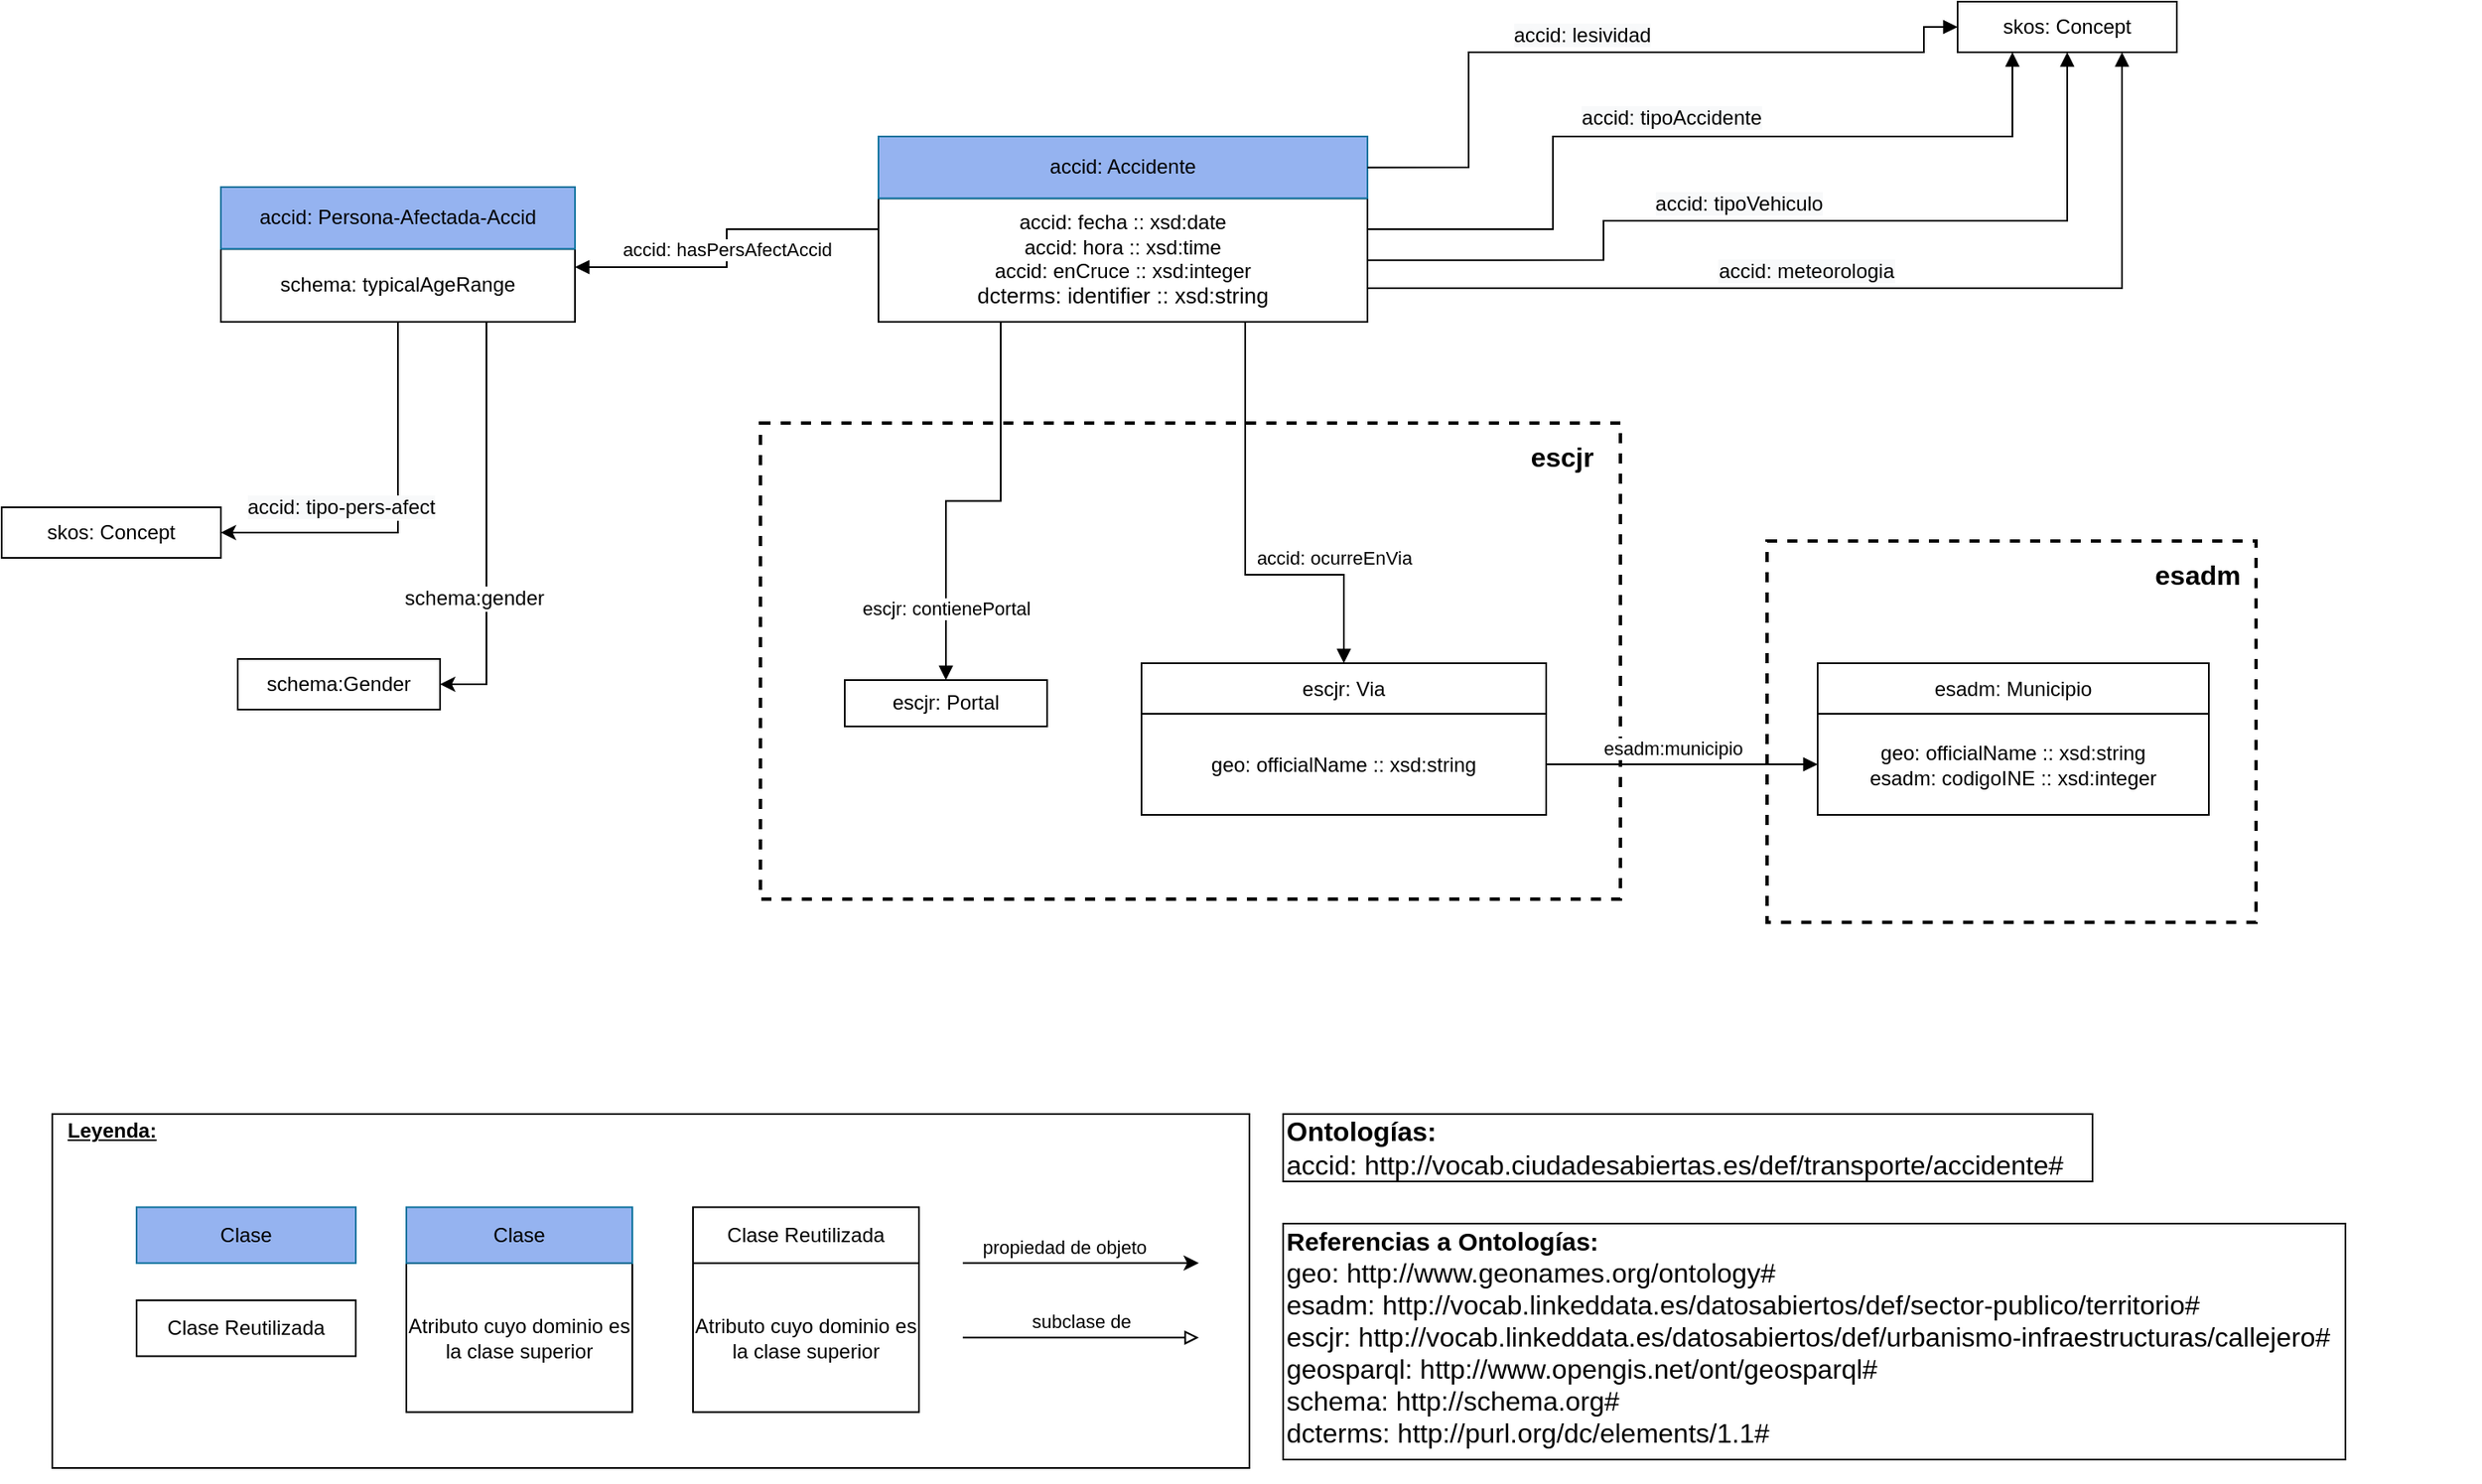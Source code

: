 <mxfile version="13.0.3" type="device"><diagram id="omSl9vWd5xuVwca_9p6k" name="Page-1"><mxGraphModel dx="1773" dy="1777" grid="1" gridSize="10" guides="1" tooltips="1" connect="1" arrows="1" fold="1" page="1" pageScale="1" pageWidth="827" pageHeight="1169" math="0" shadow="0"><root><mxCell id="0"/><mxCell id="1" parent="0"/><mxCell id="w0GyYD44RpjXEdsBe1_z-1" value="" style="group" vertex="1" connectable="0" parent="1"><mxGeometry x="-190" y="450" width="710" height="210" as="geometry"/></mxCell><mxCell id="w0GyYD44RpjXEdsBe1_z-2" value="Clase" style="rounded=0;whiteSpace=wrap;html=1;fillColor=#95B3F0;strokeColor=#10739e;" vertex="1" parent="w0GyYD44RpjXEdsBe1_z-1"><mxGeometry x="50" y="55.263" width="130" height="33.158" as="geometry"/></mxCell><mxCell id="w0GyYD44RpjXEdsBe1_z-3" value="Clase Reutilizada" style="rounded=0;whiteSpace=wrap;html=1;" vertex="1" parent="w0GyYD44RpjXEdsBe1_z-1"><mxGeometry x="50" y="110.526" width="130" height="33.158" as="geometry"/></mxCell><mxCell id="w0GyYD44RpjXEdsBe1_z-4" value="" style="group" vertex="1" connectable="0" parent="w0GyYD44RpjXEdsBe1_z-1"><mxGeometry x="210" y="55.263" width="134" height="121.579" as="geometry"/></mxCell><mxCell id="w0GyYD44RpjXEdsBe1_z-5" value="Atributo cuyo dominio es la clase superior" style="rounded=0;whiteSpace=wrap;html=1;" vertex="1" parent="w0GyYD44RpjXEdsBe1_z-4"><mxGeometry y="33.158" width="134" height="88.421" as="geometry"/></mxCell><mxCell id="w0GyYD44RpjXEdsBe1_z-6" value="Clase" style="rounded=0;whiteSpace=wrap;html=1;fillColor=#95B3F0;strokeColor=#10739e;" vertex="1" parent="w0GyYD44RpjXEdsBe1_z-4"><mxGeometry width="134" height="33.158" as="geometry"/></mxCell><mxCell id="w0GyYD44RpjXEdsBe1_z-7" value="" style="group" vertex="1" connectable="0" parent="w0GyYD44RpjXEdsBe1_z-1"><mxGeometry x="380" y="55.263" width="134" height="121.579" as="geometry"/></mxCell><mxCell id="w0GyYD44RpjXEdsBe1_z-8" value="Atributo cuyo dominio es la clase superior" style="rounded=0;whiteSpace=wrap;html=1;" vertex="1" parent="w0GyYD44RpjXEdsBe1_z-7"><mxGeometry y="33.158" width="134" height="88.421" as="geometry"/></mxCell><mxCell id="w0GyYD44RpjXEdsBe1_z-9" value="Clase Reutilizada" style="rounded=0;whiteSpace=wrap;html=1;" vertex="1" parent="w0GyYD44RpjXEdsBe1_z-7"><mxGeometry width="134" height="33.158" as="geometry"/></mxCell><mxCell id="w0GyYD44RpjXEdsBe1_z-10" value="" style="endArrow=classic;html=1;" edge="1" parent="w0GyYD44RpjXEdsBe1_z-1"><mxGeometry width="50" height="50" relative="1" as="geometry"><mxPoint x="540" y="88.421" as="sourcePoint"/><mxPoint x="680" y="88.421" as="targetPoint"/></mxGeometry></mxCell><mxCell id="w0GyYD44RpjXEdsBe1_z-11" value="propiedad de objeto" style="edgeLabel;html=1;align=center;verticalAlign=middle;resizable=0;points=[];" vertex="1" connectable="0" parent="w0GyYD44RpjXEdsBe1_z-10"><mxGeometry x="0.4" y="3" relative="1" as="geometry"><mxPoint x="-38" y="-7" as="offset"/></mxGeometry></mxCell><mxCell id="w0GyYD44RpjXEdsBe1_z-12" value="" style="endArrow=block;html=1;endFill=0;" edge="1" parent="w0GyYD44RpjXEdsBe1_z-1"><mxGeometry width="50" height="50" relative="1" as="geometry"><mxPoint x="540" y="132.632" as="sourcePoint"/><mxPoint x="680" y="132.632" as="targetPoint"/></mxGeometry></mxCell><mxCell id="w0GyYD44RpjXEdsBe1_z-13" value="subclase de" style="edgeLabel;html=1;align=center;verticalAlign=middle;resizable=0;points=[];" vertex="1" connectable="0" parent="w0GyYD44RpjXEdsBe1_z-12"><mxGeometry x="0.214" y="-3" relative="1" as="geometry"><mxPoint x="-15" y="-13" as="offset"/></mxGeometry></mxCell><mxCell id="w0GyYD44RpjXEdsBe1_z-14" value="&lt;b&gt;&lt;u&gt;Leyenda:&lt;/u&gt;&lt;/b&gt;" style="text;html=1;align=center;verticalAlign=middle;resizable=0;points=[];autosize=1;" vertex="1" parent="w0GyYD44RpjXEdsBe1_z-1"><mxGeometry width="70" height="20" as="geometry"/></mxCell><mxCell id="w0GyYD44RpjXEdsBe1_z-15" value="" style="rounded=0;whiteSpace=wrap;html=1;fillColor=none;" vertex="1" parent="w0GyYD44RpjXEdsBe1_z-1"><mxGeometry width="710" height="210" as="geometry"/></mxCell><mxCell id="w0GyYD44RpjXEdsBe1_z-16" value="" style="rounded=0;whiteSpace=wrap;html=1;dashed=1;fillColor=none;strokeWidth=2;" vertex="1" parent="1"><mxGeometry x="827" y="110" width="290" height="226.25" as="geometry"/></mxCell><mxCell id="w0GyYD44RpjXEdsBe1_z-17" value="" style="rounded=0;whiteSpace=wrap;html=1;dashed=1;fillColor=none;strokeWidth=2;" vertex="1" parent="1"><mxGeometry x="230" y="40" width="510" height="282.5" as="geometry"/></mxCell><mxCell id="w0GyYD44RpjXEdsBe1_z-18" style="edgeStyle=orthogonalEdgeStyle;rounded=0;orthogonalLoop=1;jettySize=auto;html=1;startArrow=block;startFill=1;endArrow=none;endFill=0;entryX=0.25;entryY=1;entryDx=0;entryDy=0;" edge="1" parent="1" source="w0GyYD44RpjXEdsBe1_z-49" target="w0GyYD44RpjXEdsBe1_z-23"><mxGeometry relative="1" as="geometry"><mxPoint x="553.5" y="540" as="targetPoint"/><mxPoint x="225" y="120" as="sourcePoint"/></mxGeometry></mxCell><mxCell id="w0GyYD44RpjXEdsBe1_z-19" value="escjr: contienePortal" style="edgeLabel;html=1;align=center;verticalAlign=middle;resizable=0;points=[];" vertex="1" connectable="0" parent="w0GyYD44RpjXEdsBe1_z-18"><mxGeometry x="-0.797" relative="1" as="geometry"><mxPoint y="-17.5" as="offset"/></mxGeometry></mxCell><mxCell id="w0GyYD44RpjXEdsBe1_z-20" style="edgeStyle=orthogonalEdgeStyle;rounded=0;orthogonalLoop=1;jettySize=auto;html=1;exitX=0.5;exitY=0;exitDx=0;exitDy=0;startArrow=block;startFill=1;endArrow=none;endFill=0;entryX=0.75;entryY=1;entryDx=0;entryDy=0;" edge="1" parent="1" source="w0GyYD44RpjXEdsBe1_z-38" target="w0GyYD44RpjXEdsBe1_z-23"><mxGeometry relative="1" as="geometry"><mxPoint x="405" y="300" as="sourcePoint"/><Array as="points"><mxPoint x="576" y="130"/><mxPoint x="518" y="130"/></Array></mxGeometry></mxCell><mxCell id="w0GyYD44RpjXEdsBe1_z-21" value="accid: ocurreEnVia" style="edgeLabel;html=1;align=center;verticalAlign=middle;resizable=0;points=[];" vertex="1" connectable="0" parent="w0GyYD44RpjXEdsBe1_z-20"><mxGeometry x="0.065" y="-3" relative="1" as="geometry"><mxPoint x="49.5" y="18" as="offset"/></mxGeometry></mxCell><mxCell id="w0GyYD44RpjXEdsBe1_z-22" value="" style="group" vertex="1" connectable="0" parent="1"><mxGeometry x="300" y="-130" width="290" height="110" as="geometry"/></mxCell><mxCell id="w0GyYD44RpjXEdsBe1_z-23" value="accid: fecha :: xsd:date&lt;br&gt;accid: hora&amp;nbsp;:: xsd:time&lt;br&gt;accid: enCruce&amp;nbsp;:: xsd:integer&lt;br&gt;&lt;font face=&quot;arial, helvetica, sans-serif&quot; size=&quot;2&quot;&gt;dcterms: identifier :: xsd:string&lt;/font&gt;" style="rounded=0;whiteSpace=wrap;html=1;" vertex="1" parent="w0GyYD44RpjXEdsBe1_z-22"><mxGeometry y="36.667" width="290" height="73.333" as="geometry"/></mxCell><mxCell id="w0GyYD44RpjXEdsBe1_z-24" value="accid: Accidente" style="rounded=0;whiteSpace=wrap;html=1;fillColor=#95B3F0;strokeColor=#10739e;" vertex="1" parent="w0GyYD44RpjXEdsBe1_z-22"><mxGeometry width="290" height="36.667" as="geometry"/></mxCell><mxCell id="w0GyYD44RpjXEdsBe1_z-25" value="&lt;font&gt;&lt;b&gt;&lt;br&gt;&lt;font style=&quot;font-size: 15px&quot;&gt;Referencias a Ontologías:&lt;/font&gt;&lt;/b&gt;&lt;br&gt;&lt;font style=&quot;font-size: 16px&quot;&gt;geo:&amp;nbsp;http://www.geonames.org/ontology#&lt;br&gt;esadm:&amp;nbsp;&lt;/font&gt;&lt;/font&gt;&lt;font style=&quot;font-size: 16px&quot;&gt;http://vocab.linkeddata.es/datosabiertos/def/sector-publico/territorio#&lt;br&gt;escjr:&amp;nbsp;http://vocab.linkeddata.es/datosabiertos/def/urbanismo-infraestructuras/callejero#&lt;br&gt;geosparql:&amp;nbsp;http://www.opengis.net/ont/geosparql#&lt;br&gt;schema:&amp;nbsp;http://schema.org#&lt;br&gt;dcterms:&amp;nbsp;http://purl.org/dc/elements/1.1#&lt;br&gt;&lt;br&gt;&lt;/font&gt;" style="text;html=1;align=left;verticalAlign=middle;resizable=0;points=[];autosize=1;strokeColor=#000000;" vertex="1" parent="1"><mxGeometry x="540" y="515" width="630" height="140" as="geometry"/></mxCell><mxCell id="w0GyYD44RpjXEdsBe1_z-26" value="&lt;font style=&quot;font-size: 16px&quot;&gt;&lt;b&gt;Ontologías:&lt;/b&gt;&lt;br&gt;accid:&amp;nbsp;&lt;/font&gt;&lt;font size=&quot;3&quot;&gt;http://vocab.ciudadesabiertas.es/def/transporte/accidente#&lt;/font&gt;" style="text;html=1;align=left;verticalAlign=middle;resizable=0;points=[];autosize=1;strokeColor=#000000;" vertex="1" parent="1"><mxGeometry x="540" y="450" width="480" height="40" as="geometry"/></mxCell><mxCell id="w0GyYD44RpjXEdsBe1_z-27" value="" style="group" vertex="1" connectable="0" parent="1"><mxGeometry x="-90" y="-100" width="210" height="80" as="geometry"/></mxCell><mxCell id="w0GyYD44RpjXEdsBe1_z-28" value="schema: typicalAgeRange" style="rounded=0;whiteSpace=wrap;html=1;" vertex="1" parent="w0GyYD44RpjXEdsBe1_z-27"><mxGeometry y="36.67" width="210.0" height="43.33" as="geometry"/></mxCell><mxCell id="w0GyYD44RpjXEdsBe1_z-29" value="accid: Persona-Afectada-Accid" style="rounded=0;whiteSpace=wrap;html=1;fillColor=#95B3F0;strokeColor=#10739e;" vertex="1" parent="w0GyYD44RpjXEdsBe1_z-27"><mxGeometry width="210.0" height="36.667" as="geometry"/></mxCell><mxCell id="w0GyYD44RpjXEdsBe1_z-30" style="edgeStyle=orthogonalEdgeStyle;rounded=0;orthogonalLoop=1;jettySize=auto;html=1;exitX=1;exitY=0.25;exitDx=0;exitDy=0;entryX=0;entryY=0.25;entryDx=0;entryDy=0;endArrow=none;endFill=0;startArrow=block;startFill=1;" edge="1" parent="1" source="w0GyYD44RpjXEdsBe1_z-28" target="w0GyYD44RpjXEdsBe1_z-23"><mxGeometry relative="1" as="geometry"/></mxCell><mxCell id="w0GyYD44RpjXEdsBe1_z-31" value="accid: hasPersAfectAccid" style="edgeLabel;html=1;align=center;verticalAlign=middle;resizable=0;points=[];" vertex="1" connectable="0" parent="w0GyYD44RpjXEdsBe1_z-30"><mxGeometry x="-0.361" y="4" relative="1" as="geometry"><mxPoint x="25" y="-6.83" as="offset"/></mxGeometry></mxCell><mxCell id="w0GyYD44RpjXEdsBe1_z-32" style="edgeStyle=orthogonalEdgeStyle;rounded=0;orthogonalLoop=1;jettySize=auto;html=1;exitX=0.5;exitY=1;exitDx=0;exitDy=0;entryX=1;entryY=0.5;entryDx=0;entryDy=0;" edge="1" parent="1" source="w0GyYD44RpjXEdsBe1_z-28" target="w0GyYD44RpjXEdsBe1_z-52"><mxGeometry relative="1" as="geometry"><mxPoint x="-120" y="77" as="targetPoint"/></mxGeometry></mxCell><mxCell id="w0GyYD44RpjXEdsBe1_z-33" value="&lt;span style=&quot;font-size: 12px ; background-color: rgb(248 , 249 , 250)&quot;&gt;accid:&amp;nbsp;&lt;/span&gt;&lt;span style=&quot;font-size: 12px ; background-color: rgb(248 , 249 , 250)&quot;&gt;tipo-pers-afect&lt;/span&gt;" style="edgeLabel;html=1;align=center;verticalAlign=middle;resizable=0;points=[];" vertex="1" connectable="0" parent="w0GyYD44RpjXEdsBe1_z-32"><mxGeometry x="0.345" y="-2" relative="1" as="geometry"><mxPoint x="-4.82" y="-13.04" as="offset"/></mxGeometry></mxCell><mxCell id="w0GyYD44RpjXEdsBe1_z-34" style="edgeStyle=orthogonalEdgeStyle;rounded=0;orthogonalLoop=1;jettySize=auto;html=1;exitX=0.75;exitY=1;exitDx=0;exitDy=0;entryX=1;entryY=0.5;entryDx=0;entryDy=0;" edge="1" parent="1" source="w0GyYD44RpjXEdsBe1_z-28" target="w0GyYD44RpjXEdsBe1_z-50"><mxGeometry relative="1" as="geometry"/></mxCell><mxCell id="w0GyYD44RpjXEdsBe1_z-35" value="schema:gender" style="edgeLabel;html=1;align=center;verticalAlign=middle;resizable=0;points=[];fontSize=12;" vertex="1" connectable="0" parent="w0GyYD44RpjXEdsBe1_z-34"><mxGeometry x="0.225" y="-37" relative="1" as="geometry"><mxPoint x="29.5" y="15" as="offset"/></mxGeometry></mxCell><mxCell id="w0GyYD44RpjXEdsBe1_z-36" value="" style="group" vertex="1" connectable="0" parent="1"><mxGeometry x="456" y="182.5" width="240" height="90" as="geometry"/></mxCell><mxCell id="w0GyYD44RpjXEdsBe1_z-37" value="geo: officialName :: xsd:string" style="rounded=0;whiteSpace=wrap;html=1;" vertex="1" parent="w0GyYD44RpjXEdsBe1_z-36"><mxGeometry y="30" width="240.0" height="60" as="geometry"/></mxCell><mxCell id="w0GyYD44RpjXEdsBe1_z-38" value="escjr: Via" style="rounded=0;whiteSpace=wrap;html=1;" vertex="1" parent="w0GyYD44RpjXEdsBe1_z-36"><mxGeometry width="240.0" height="30" as="geometry"/></mxCell><mxCell id="w0GyYD44RpjXEdsBe1_z-39" style="edgeStyle=orthogonalEdgeStyle;rounded=0;orthogonalLoop=1;jettySize=auto;html=1;exitX=1;exitY=0.25;exitDx=0;exitDy=0;entryX=0.25;entryY=1;entryDx=0;entryDy=0;endArrow=block;endFill=1;" edge="1" parent="1" source="w0GyYD44RpjXEdsBe1_z-23" target="w0GyYD44RpjXEdsBe1_z-51"><mxGeometry relative="1" as="geometry"><mxPoint x="830" y="-194.25" as="targetPoint"/><Array as="points"><mxPoint x="700" y="-75"/><mxPoint x="700" y="-130"/><mxPoint x="973" y="-130"/></Array></mxGeometry></mxCell><mxCell id="w0GyYD44RpjXEdsBe1_z-40" value="&lt;span style=&quot;font-size: 12px ; background-color: rgb(248 , 249 , 250)&quot;&gt;accid: tipoAccidente&lt;/span&gt;" style="edgeLabel;html=1;align=center;verticalAlign=middle;resizable=0;points=[];" vertex="1" connectable="0" parent="w0GyYD44RpjXEdsBe1_z-39"><mxGeometry x="-0.053" y="1" relative="1" as="geometry"><mxPoint x="4" y="-10.67" as="offset"/></mxGeometry></mxCell><mxCell id="w0GyYD44RpjXEdsBe1_z-41" style="edgeStyle=orthogonalEdgeStyle;rounded=0;orthogonalLoop=1;jettySize=auto;html=1;exitX=1;exitY=0.75;exitDx=0;exitDy=0;entryX=0.75;entryY=1;entryDx=0;entryDy=0;endArrow=block;endFill=1;" edge="1" parent="1" source="w0GyYD44RpjXEdsBe1_z-23" target="w0GyYD44RpjXEdsBe1_z-51"><mxGeometry relative="1" as="geometry"><mxPoint x="830" y="-114.25" as="targetPoint"/><Array as="points"><mxPoint x="590" y="-40"/><mxPoint x="1038" y="-40"/></Array></mxGeometry></mxCell><mxCell id="w0GyYD44RpjXEdsBe1_z-42" value="&lt;span style=&quot;font-size: 12px ; background-color: rgb(248 , 249 , 250)&quot;&gt;accid: meteorologia&lt;/span&gt;" style="edgeLabel;html=1;align=center;verticalAlign=middle;resizable=0;points=[];" vertex="1" connectable="0" parent="w0GyYD44RpjXEdsBe1_z-41"><mxGeometry x="0.463" relative="1" as="geometry"><mxPoint x="-169.33" y="-10.0" as="offset"/></mxGeometry></mxCell><mxCell id="w0GyYD44RpjXEdsBe1_z-43" style="edgeStyle=orthogonalEdgeStyle;rounded=0;orthogonalLoop=1;jettySize=auto;html=1;endArrow=block;endFill=1;entryX=0.5;entryY=1;entryDx=0;entryDy=0;exitX=1;exitY=0.5;exitDx=0;exitDy=0;" edge="1" parent="1" source="w0GyYD44RpjXEdsBe1_z-23" target="w0GyYD44RpjXEdsBe1_z-51"><mxGeometry relative="1" as="geometry"><mxPoint x="610" y="-57" as="sourcePoint"/><mxPoint x="830.0" y="-34.2" as="targetPoint"/><Array as="points"><mxPoint x="730" y="-57"/><mxPoint x="730" y="-80"/><mxPoint x="1005" y="-80"/></Array></mxGeometry></mxCell><mxCell id="w0GyYD44RpjXEdsBe1_z-44" value="&lt;span style=&quot;font-size: 12px ; background-color: rgb(248 , 249 , 250)&quot;&gt;accid: tipoVehiculo&lt;/span&gt;" style="edgeLabel;html=1;align=center;verticalAlign=middle;resizable=0;points=[];" vertex="1" connectable="0" parent="w0GyYD44RpjXEdsBe1_z-43"><mxGeometry x="0.167" y="2" relative="1" as="geometry"><mxPoint x="-70.7" y="-8" as="offset"/></mxGeometry></mxCell><mxCell id="w0GyYD44RpjXEdsBe1_z-45" style="edgeStyle=orthogonalEdgeStyle;rounded=0;orthogonalLoop=1;jettySize=auto;html=1;exitX=1;exitY=0.5;exitDx=0;exitDy=0;entryX=0;entryY=0.5;entryDx=0;entryDy=0;endArrow=block;endFill=1;" edge="1" parent="1" source="w0GyYD44RpjXEdsBe1_z-24" target="w0GyYD44RpjXEdsBe1_z-51"><mxGeometry relative="1" as="geometry"><mxPoint x="830" y="44.25" as="targetPoint"/><Array as="points"><mxPoint x="650" y="-112"/><mxPoint x="650" y="-180"/><mxPoint x="920" y="-180"/><mxPoint x="920" y="-195"/></Array></mxGeometry></mxCell><mxCell id="w0GyYD44RpjXEdsBe1_z-46" value="&lt;span style=&quot;font-size: 12px ; background-color: rgb(248 , 249 , 250)&quot;&gt;accid: lesividad&lt;/span&gt;" style="edgeLabel;html=1;align=center;verticalAlign=middle;resizable=0;points=[];" vertex="1" connectable="0" parent="w0GyYD44RpjXEdsBe1_z-45"><mxGeometry x="0.594" relative="1" as="geometry"><mxPoint x="-150.7" y="-10" as="offset"/></mxGeometry></mxCell><mxCell id="w0GyYD44RpjXEdsBe1_z-47" style="edgeStyle=orthogonalEdgeStyle;rounded=0;orthogonalLoop=1;jettySize=auto;html=1;exitX=1;exitY=0.5;exitDx=0;exitDy=0;entryX=0;entryY=0.5;entryDx=0;entryDy=0;startArrow=none;startFill=0;endArrow=block;endFill=1;" edge="1" parent="1" source="w0GyYD44RpjXEdsBe1_z-37" target="w0GyYD44RpjXEdsBe1_z-54"><mxGeometry relative="1" as="geometry"/></mxCell><mxCell id="w0GyYD44RpjXEdsBe1_z-48" value="esadm:municipio" style="edgeLabel;html=1;align=center;verticalAlign=middle;resizable=0;points=[];" vertex="1" connectable="0" parent="w0GyYD44RpjXEdsBe1_z-47"><mxGeometry x="-0.1" y="-2" relative="1" as="geometry"><mxPoint x="2.0" y="-12" as="offset"/></mxGeometry></mxCell><mxCell id="w0GyYD44RpjXEdsBe1_z-49" value="escjr: Portal" style="rounded=0;whiteSpace=wrap;html=1;fillColor=none;" vertex="1" parent="1"><mxGeometry x="280" y="192.5" width="120" height="27.5" as="geometry"/></mxCell><mxCell id="w0GyYD44RpjXEdsBe1_z-50" value="schema:Gender" style="rounded=0;whiteSpace=wrap;html=1;fillColor=none;" vertex="1" parent="1"><mxGeometry x="-80" y="180" width="120" height="30" as="geometry"/></mxCell><mxCell id="w0GyYD44RpjXEdsBe1_z-51" value="skos: Concept" style="rounded=0;whiteSpace=wrap;html=1;fillColor=#ffffff;" vertex="1" parent="1"><mxGeometry x="940" y="-210" width="130" height="30" as="geometry"/></mxCell><mxCell id="w0GyYD44RpjXEdsBe1_z-52" value="skos: Concept" style="rounded=0;whiteSpace=wrap;html=1;fillColor=#ffffff;" vertex="1" parent="1"><mxGeometry x="-220" y="90" width="130" height="30" as="geometry"/></mxCell><mxCell id="w0GyYD44RpjXEdsBe1_z-53" value="" style="group" vertex="1" connectable="0" parent="1"><mxGeometry x="940" y="182.5" width="310" height="205" as="geometry"/></mxCell><mxCell id="w0GyYD44RpjXEdsBe1_z-54" value="geo: officialName :: xsd:string&lt;br&gt;esadm: codigoINE :: xsd:integer" style="rounded=0;whiteSpace=wrap;html=1;" vertex="1" parent="w0GyYD44RpjXEdsBe1_z-53"><mxGeometry x="-83" y="30" width="232" height="60" as="geometry"/></mxCell><mxCell id="w0GyYD44RpjXEdsBe1_z-55" value="esadm: Municipio" style="rounded=0;whiteSpace=wrap;html=1;" vertex="1" parent="w0GyYD44RpjXEdsBe1_z-53"><mxGeometry x="-83" width="232" height="30" as="geometry"/></mxCell><mxCell id="w0GyYD44RpjXEdsBe1_z-56" value="escjr" style="text;html=1;align=center;verticalAlign=middle;resizable=0;points=[];autosize=1;fontSize=16;fontStyle=1" vertex="1" parent="1"><mxGeometry x="680" y="50" width="50" height="20" as="geometry"/></mxCell><mxCell id="w0GyYD44RpjXEdsBe1_z-57" value="esadm" style="text;html=1;align=center;verticalAlign=middle;resizable=0;points=[];autosize=1;fontSize=16;fontStyle=1" vertex="1" parent="1"><mxGeometry x="1047" y="120" width="70" height="20" as="geometry"/></mxCell></root></mxGraphModel></diagram></mxfile>